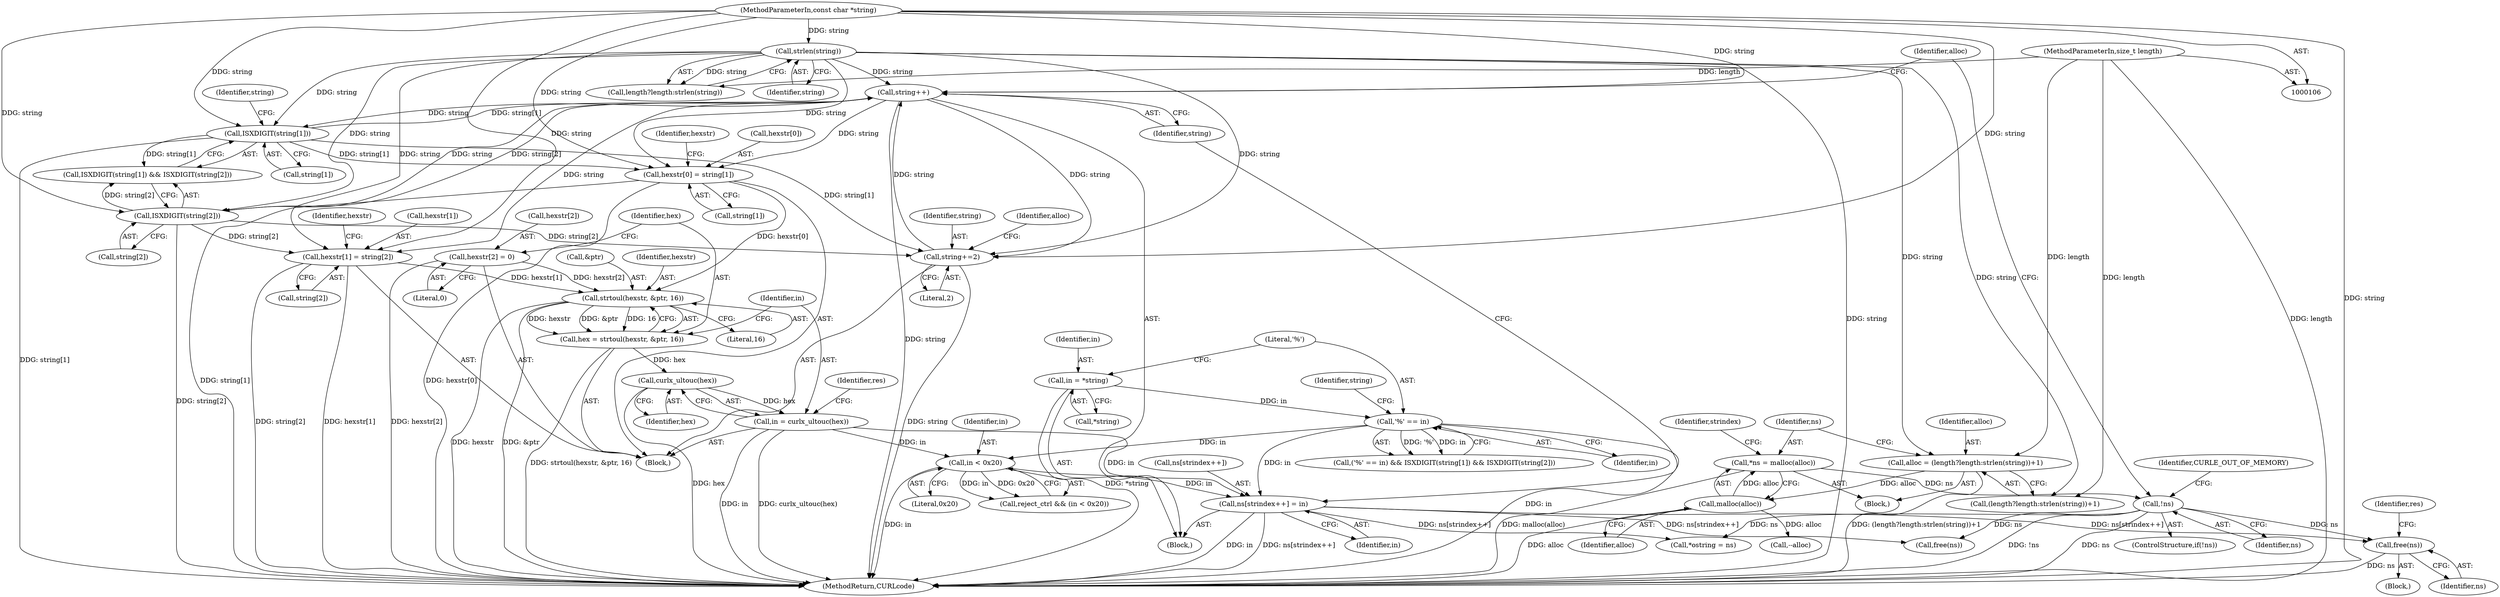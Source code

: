 digraph "0_curl_192c4f788d48f82c03e9cef40013f34370e90737@API" {
"1000208" [label="(Call,free(ns))"];
"1000229" [label="(Call,ns[strindex++] = in)"];
"1000194" [label="(Call,in = curlx_ultouc(hex))"];
"1000196" [label="(Call,curlx_ultouc(hex))"];
"1000187" [label="(Call,hex = strtoul(hexstr, &ptr, 16))"];
"1000189" [label="(Call,strtoul(hexstr, &ptr, 16))"];
"1000175" [label="(Call,hexstr[1] = string[2])"];
"1000235" [label="(Call,string++)"];
"1000157" [label="(Call,ISXDIGIT(string[1]))"];
"1000121" [label="(Call,strlen(string))"];
"1000108" [label="(MethodParameterIn,const char *string)"];
"1000212" [label="(Call,string+=2)"];
"1000161" [label="(Call,ISXDIGIT(string[2]))"];
"1000182" [label="(Call,hexstr[2] = 0)"];
"1000168" [label="(Call,hexstr[0] = string[1])"];
"1000153" [label="(Call,'%' == in)"];
"1000147" [label="(Call,in = *string)"];
"1000221" [label="(Call,in < 0x20)"];
"1000137" [label="(Call,!ns)"];
"1000125" [label="(Call,*ns = malloc(alloc))"];
"1000127" [label="(Call,malloc(alloc))"];
"1000115" [label="(Call,alloc = (length?length:strlen(string))+1)"];
"1000109" [label="(MethodParameterIn,size_t length)"];
"1000208" [label="(Call,free(ns))"];
"1000108" [label="(MethodParameterIn,const char *string)"];
"1000116" [label="(Identifier,alloc)"];
"1000230" [label="(Call,ns[strindex++])"];
"1000179" [label="(Call,string[2])"];
"1000126" [label="(Identifier,ns)"];
"1000184" [label="(Identifier,hexstr)"];
"1000163" [label="(Identifier,string)"];
"1000118" [label="(Call,length?length:strlen(string))"];
"1000197" [label="(Identifier,hex)"];
"1000127" [label="(Call,malloc(alloc))"];
"1000222" [label="(Identifier,in)"];
"1000225" [label="(Call,free(ns))"];
"1000256" [label="(MethodReturn,CURLcode)"];
"1000191" [label="(Call,&ptr)"];
"1000213" [label="(Identifier,string)"];
"1000159" [label="(Identifier,string)"];
"1000149" [label="(Call,*string)"];
"1000223" [label="(Literal,0x20)"];
"1000138" [label="(Identifier,ns)"];
"1000188" [label="(Identifier,hex)"];
"1000183" [label="(Call,hexstr[2])"];
"1000207" [label="(Block,)"];
"1000186" [label="(Literal,0)"];
"1000155" [label="(Identifier,in)"];
"1000190" [label="(Identifier,hexstr)"];
"1000187" [label="(Call,hex = strtoul(hexstr, &ptr, 16))"];
"1000169" [label="(Call,hexstr[0])"];
"1000216" [label="(Identifier,alloc)"];
"1000140" [label="(Identifier,CURLE_OUT_OF_MEMORY)"];
"1000125" [label="(Call,*ns = malloc(alloc))"];
"1000199" [label="(Identifier,res)"];
"1000214" [label="(Literal,2)"];
"1000158" [label="(Call,string[1])"];
"1000156" [label="(Call,ISXDIGIT(string[1]) && ISXDIGIT(string[2]))"];
"1000219" [label="(Call,reject_ctrl && (in < 0x20))"];
"1000176" [label="(Call,hexstr[1])"];
"1000172" [label="(Call,string[1])"];
"1000235" [label="(Call,string++)"];
"1000162" [label="(Call,string[2])"];
"1000229" [label="(Call,ns[strindex++] = in)"];
"1000209" [label="(Identifier,ns)"];
"1000221" [label="(Call,in < 0x20)"];
"1000165" [label="(Block,)"];
"1000117" [label="(Call,(length?length:strlen(string))+1)"];
"1000122" [label="(Identifier,string)"];
"1000154" [label="(Literal,'%')"];
"1000147" [label="(Call,in = *string)"];
"1000143" [label="(Call,--alloc)"];
"1000148" [label="(Identifier,in)"];
"1000109" [label="(MethodParameterIn,size_t length)"];
"1000193" [label="(Literal,16)"];
"1000152" [label="(Call,('%' == in) && ISXDIGIT(string[1]) && ISXDIGIT(string[2]))"];
"1000211" [label="(Identifier,res)"];
"1000196" [label="(Call,curlx_ultouc(hex))"];
"1000212" [label="(Call,string+=2)"];
"1000153" [label="(Call,'%' == in)"];
"1000234" [label="(Identifier,in)"];
"1000168" [label="(Call,hexstr[0] = string[1])"];
"1000236" [label="(Identifier,string)"];
"1000115" [label="(Call,alloc = (length?length:strlen(string))+1)"];
"1000157" [label="(Call,ISXDIGIT(string[1]))"];
"1000177" [label="(Identifier,hexstr)"];
"1000144" [label="(Identifier,alloc)"];
"1000195" [label="(Identifier,in)"];
"1000175" [label="(Call,hexstr[1] = string[2])"];
"1000146" [label="(Block,)"];
"1000189" [label="(Call,strtoul(hexstr, &ptr, 16))"];
"1000137" [label="(Call,!ns)"];
"1000194" [label="(Call,in = curlx_ultouc(hex))"];
"1000121" [label="(Call,strlen(string))"];
"1000132" [label="(Identifier,strindex)"];
"1000113" [label="(Block,)"];
"1000128" [label="(Identifier,alloc)"];
"1000161" [label="(Call,ISXDIGIT(string[2]))"];
"1000250" [label="(Call,*ostring = ns)"];
"1000136" [label="(ControlStructure,if(!ns))"];
"1000182" [label="(Call,hexstr[2] = 0)"];
"1000208" -> "1000207"  [label="AST: "];
"1000208" -> "1000209"  [label="CFG: "];
"1000209" -> "1000208"  [label="AST: "];
"1000211" -> "1000208"  [label="CFG: "];
"1000208" -> "1000256"  [label="DDG: ns"];
"1000229" -> "1000208"  [label="DDG: ns[strindex++]"];
"1000137" -> "1000208"  [label="DDG: ns"];
"1000229" -> "1000146"  [label="AST: "];
"1000229" -> "1000234"  [label="CFG: "];
"1000230" -> "1000229"  [label="AST: "];
"1000234" -> "1000229"  [label="AST: "];
"1000236" -> "1000229"  [label="CFG: "];
"1000229" -> "1000256"  [label="DDG: in"];
"1000229" -> "1000256"  [label="DDG: ns[strindex++]"];
"1000229" -> "1000225"  [label="DDG: ns[strindex++]"];
"1000194" -> "1000229"  [label="DDG: in"];
"1000153" -> "1000229"  [label="DDG: in"];
"1000221" -> "1000229"  [label="DDG: in"];
"1000229" -> "1000250"  [label="DDG: ns[strindex++]"];
"1000194" -> "1000165"  [label="AST: "];
"1000194" -> "1000196"  [label="CFG: "];
"1000195" -> "1000194"  [label="AST: "];
"1000196" -> "1000194"  [label="AST: "];
"1000199" -> "1000194"  [label="CFG: "];
"1000194" -> "1000256"  [label="DDG: in"];
"1000194" -> "1000256"  [label="DDG: curlx_ultouc(hex)"];
"1000196" -> "1000194"  [label="DDG: hex"];
"1000194" -> "1000221"  [label="DDG: in"];
"1000196" -> "1000197"  [label="CFG: "];
"1000197" -> "1000196"  [label="AST: "];
"1000196" -> "1000256"  [label="DDG: hex"];
"1000187" -> "1000196"  [label="DDG: hex"];
"1000187" -> "1000165"  [label="AST: "];
"1000187" -> "1000189"  [label="CFG: "];
"1000188" -> "1000187"  [label="AST: "];
"1000189" -> "1000187"  [label="AST: "];
"1000195" -> "1000187"  [label="CFG: "];
"1000187" -> "1000256"  [label="DDG: strtoul(hexstr, &ptr, 16)"];
"1000189" -> "1000187"  [label="DDG: hexstr"];
"1000189" -> "1000187"  [label="DDG: &ptr"];
"1000189" -> "1000187"  [label="DDG: 16"];
"1000189" -> "1000193"  [label="CFG: "];
"1000190" -> "1000189"  [label="AST: "];
"1000191" -> "1000189"  [label="AST: "];
"1000193" -> "1000189"  [label="AST: "];
"1000189" -> "1000256"  [label="DDG: hexstr"];
"1000189" -> "1000256"  [label="DDG: &ptr"];
"1000175" -> "1000189"  [label="DDG: hexstr[1]"];
"1000182" -> "1000189"  [label="DDG: hexstr[2]"];
"1000168" -> "1000189"  [label="DDG: hexstr[0]"];
"1000175" -> "1000165"  [label="AST: "];
"1000175" -> "1000179"  [label="CFG: "];
"1000176" -> "1000175"  [label="AST: "];
"1000179" -> "1000175"  [label="AST: "];
"1000184" -> "1000175"  [label="CFG: "];
"1000175" -> "1000256"  [label="DDG: string[2]"];
"1000175" -> "1000256"  [label="DDG: hexstr[1]"];
"1000235" -> "1000175"  [label="DDG: string"];
"1000121" -> "1000175"  [label="DDG: string"];
"1000161" -> "1000175"  [label="DDG: string[2]"];
"1000108" -> "1000175"  [label="DDG: string"];
"1000235" -> "1000146"  [label="AST: "];
"1000235" -> "1000236"  [label="CFG: "];
"1000236" -> "1000235"  [label="AST: "];
"1000144" -> "1000235"  [label="CFG: "];
"1000235" -> "1000256"  [label="DDG: string"];
"1000235" -> "1000157"  [label="DDG: string"];
"1000235" -> "1000161"  [label="DDG: string"];
"1000235" -> "1000168"  [label="DDG: string"];
"1000235" -> "1000212"  [label="DDG: string"];
"1000157" -> "1000235"  [label="DDG: string[1]"];
"1000212" -> "1000235"  [label="DDG: string"];
"1000121" -> "1000235"  [label="DDG: string"];
"1000161" -> "1000235"  [label="DDG: string[2]"];
"1000108" -> "1000235"  [label="DDG: string"];
"1000157" -> "1000156"  [label="AST: "];
"1000157" -> "1000158"  [label="CFG: "];
"1000158" -> "1000157"  [label="AST: "];
"1000163" -> "1000157"  [label="CFG: "];
"1000156" -> "1000157"  [label="CFG: "];
"1000157" -> "1000256"  [label="DDG: string[1]"];
"1000157" -> "1000156"  [label="DDG: string[1]"];
"1000121" -> "1000157"  [label="DDG: string"];
"1000108" -> "1000157"  [label="DDG: string"];
"1000157" -> "1000168"  [label="DDG: string[1]"];
"1000157" -> "1000212"  [label="DDG: string[1]"];
"1000121" -> "1000118"  [label="AST: "];
"1000121" -> "1000122"  [label="CFG: "];
"1000122" -> "1000121"  [label="AST: "];
"1000118" -> "1000121"  [label="CFG: "];
"1000121" -> "1000256"  [label="DDG: string"];
"1000121" -> "1000115"  [label="DDG: string"];
"1000121" -> "1000117"  [label="DDG: string"];
"1000121" -> "1000118"  [label="DDG: string"];
"1000108" -> "1000121"  [label="DDG: string"];
"1000121" -> "1000161"  [label="DDG: string"];
"1000121" -> "1000168"  [label="DDG: string"];
"1000121" -> "1000212"  [label="DDG: string"];
"1000108" -> "1000106"  [label="AST: "];
"1000108" -> "1000256"  [label="DDG: string"];
"1000108" -> "1000161"  [label="DDG: string"];
"1000108" -> "1000168"  [label="DDG: string"];
"1000108" -> "1000212"  [label="DDG: string"];
"1000212" -> "1000165"  [label="AST: "];
"1000212" -> "1000214"  [label="CFG: "];
"1000213" -> "1000212"  [label="AST: "];
"1000214" -> "1000212"  [label="AST: "];
"1000216" -> "1000212"  [label="CFG: "];
"1000212" -> "1000256"  [label="DDG: string"];
"1000161" -> "1000212"  [label="DDG: string[2]"];
"1000161" -> "1000156"  [label="AST: "];
"1000161" -> "1000162"  [label="CFG: "];
"1000162" -> "1000161"  [label="AST: "];
"1000156" -> "1000161"  [label="CFG: "];
"1000161" -> "1000256"  [label="DDG: string[2]"];
"1000161" -> "1000156"  [label="DDG: string[2]"];
"1000182" -> "1000165"  [label="AST: "];
"1000182" -> "1000186"  [label="CFG: "];
"1000183" -> "1000182"  [label="AST: "];
"1000186" -> "1000182"  [label="AST: "];
"1000188" -> "1000182"  [label="CFG: "];
"1000182" -> "1000256"  [label="DDG: hexstr[2]"];
"1000168" -> "1000165"  [label="AST: "];
"1000168" -> "1000172"  [label="CFG: "];
"1000169" -> "1000168"  [label="AST: "];
"1000172" -> "1000168"  [label="AST: "];
"1000177" -> "1000168"  [label="CFG: "];
"1000168" -> "1000256"  [label="DDG: string[1]"];
"1000168" -> "1000256"  [label="DDG: hexstr[0]"];
"1000153" -> "1000152"  [label="AST: "];
"1000153" -> "1000155"  [label="CFG: "];
"1000154" -> "1000153"  [label="AST: "];
"1000155" -> "1000153"  [label="AST: "];
"1000159" -> "1000153"  [label="CFG: "];
"1000152" -> "1000153"  [label="CFG: "];
"1000153" -> "1000256"  [label="DDG: in"];
"1000153" -> "1000152"  [label="DDG: '%'"];
"1000153" -> "1000152"  [label="DDG: in"];
"1000147" -> "1000153"  [label="DDG: in"];
"1000153" -> "1000221"  [label="DDG: in"];
"1000147" -> "1000146"  [label="AST: "];
"1000147" -> "1000149"  [label="CFG: "];
"1000148" -> "1000147"  [label="AST: "];
"1000149" -> "1000147"  [label="AST: "];
"1000154" -> "1000147"  [label="CFG: "];
"1000147" -> "1000256"  [label="DDG: *string"];
"1000221" -> "1000219"  [label="AST: "];
"1000221" -> "1000223"  [label="CFG: "];
"1000222" -> "1000221"  [label="AST: "];
"1000223" -> "1000221"  [label="AST: "];
"1000219" -> "1000221"  [label="CFG: "];
"1000221" -> "1000256"  [label="DDG: in"];
"1000221" -> "1000219"  [label="DDG: in"];
"1000221" -> "1000219"  [label="DDG: 0x20"];
"1000137" -> "1000136"  [label="AST: "];
"1000137" -> "1000138"  [label="CFG: "];
"1000138" -> "1000137"  [label="AST: "];
"1000140" -> "1000137"  [label="CFG: "];
"1000144" -> "1000137"  [label="CFG: "];
"1000137" -> "1000256"  [label="DDG: ns"];
"1000137" -> "1000256"  [label="DDG: !ns"];
"1000125" -> "1000137"  [label="DDG: ns"];
"1000137" -> "1000225"  [label="DDG: ns"];
"1000137" -> "1000250"  [label="DDG: ns"];
"1000125" -> "1000113"  [label="AST: "];
"1000125" -> "1000127"  [label="CFG: "];
"1000126" -> "1000125"  [label="AST: "];
"1000127" -> "1000125"  [label="AST: "];
"1000132" -> "1000125"  [label="CFG: "];
"1000125" -> "1000256"  [label="DDG: malloc(alloc)"];
"1000127" -> "1000125"  [label="DDG: alloc"];
"1000127" -> "1000128"  [label="CFG: "];
"1000128" -> "1000127"  [label="AST: "];
"1000127" -> "1000256"  [label="DDG: alloc"];
"1000115" -> "1000127"  [label="DDG: alloc"];
"1000127" -> "1000143"  [label="DDG: alloc"];
"1000115" -> "1000113"  [label="AST: "];
"1000115" -> "1000117"  [label="CFG: "];
"1000116" -> "1000115"  [label="AST: "];
"1000117" -> "1000115"  [label="AST: "];
"1000126" -> "1000115"  [label="CFG: "];
"1000115" -> "1000256"  [label="DDG: (length?length:strlen(string))+1"];
"1000109" -> "1000115"  [label="DDG: length"];
"1000109" -> "1000106"  [label="AST: "];
"1000109" -> "1000256"  [label="DDG: length"];
"1000109" -> "1000117"  [label="DDG: length"];
"1000109" -> "1000118"  [label="DDG: length"];
}
